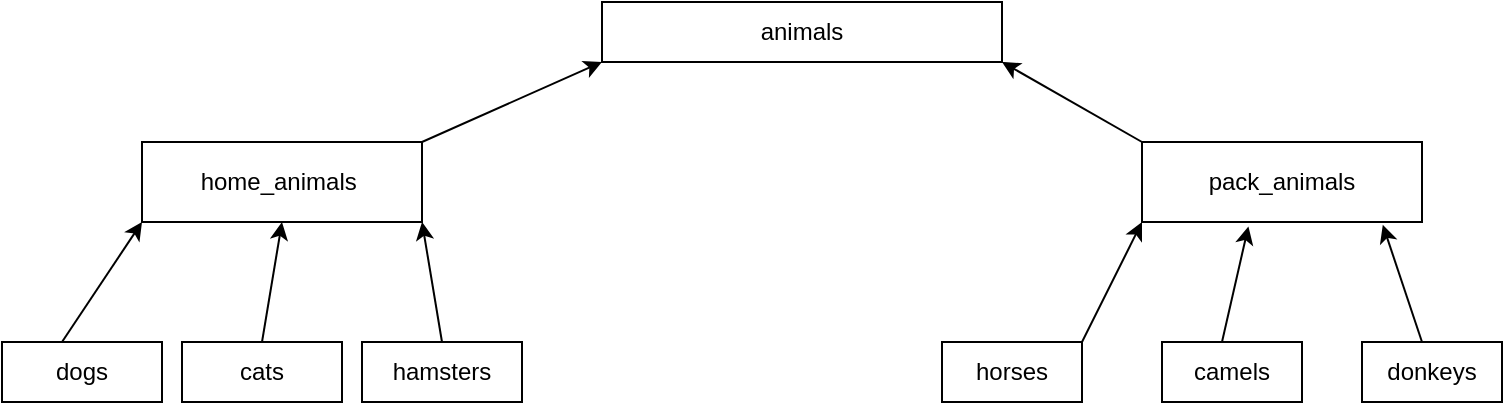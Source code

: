 <mxfile version="21.7.0" type="device">
  <diagram name="Страница — 1" id="5eKUgAzHjUN0mBqDne7H">
    <mxGraphModel dx="1050" dy="1699" grid="1" gridSize="10" guides="1" tooltips="1" connect="1" arrows="1" fold="1" page="1" pageScale="1" pageWidth="827" pageHeight="1169" math="0" shadow="0">
      <root>
        <mxCell id="0" />
        <mxCell id="1" parent="0" />
        <mxCell id="vmJlWcJWUY4UKlD74RJQ-1" value="animals" style="rounded=0;whiteSpace=wrap;html=1;" vertex="1" parent="1">
          <mxGeometry x="310" y="-1140" width="200" height="30" as="geometry" />
        </mxCell>
        <mxCell id="vmJlWcJWUY4UKlD74RJQ-2" value="home_animals&amp;nbsp;" style="rounded=0;whiteSpace=wrap;html=1;" vertex="1" parent="1">
          <mxGeometry x="80" y="-1070" width="140" height="40" as="geometry" />
        </mxCell>
        <mxCell id="vmJlWcJWUY4UKlD74RJQ-3" value="pack_animals" style="rounded=0;whiteSpace=wrap;html=1;" vertex="1" parent="1">
          <mxGeometry x="580" y="-1070" width="140" height="40" as="geometry" />
        </mxCell>
        <mxCell id="vmJlWcJWUY4UKlD74RJQ-4" value="" style="endArrow=classic;html=1;rounded=0;entryX=0;entryY=1;entryDx=0;entryDy=0;" edge="1" parent="1" target="vmJlWcJWUY4UKlD74RJQ-1">
          <mxGeometry width="50" height="50" relative="1" as="geometry">
            <mxPoint x="220" y="-1070" as="sourcePoint" />
            <mxPoint x="270" y="-1120" as="targetPoint" />
            <Array as="points" />
          </mxGeometry>
        </mxCell>
        <mxCell id="vmJlWcJWUY4UKlD74RJQ-5" value="" style="endArrow=classic;html=1;rounded=0;entryX=1;entryY=1;entryDx=0;entryDy=0;" edge="1" parent="1" target="vmJlWcJWUY4UKlD74RJQ-1">
          <mxGeometry width="50" height="50" relative="1" as="geometry">
            <mxPoint x="580" y="-1070" as="sourcePoint" />
            <mxPoint x="630" y="-1120" as="targetPoint" />
          </mxGeometry>
        </mxCell>
        <mxCell id="vmJlWcJWUY4UKlD74RJQ-6" value="dogs" style="rounded=0;whiteSpace=wrap;html=1;" vertex="1" parent="1">
          <mxGeometry x="10" y="-970" width="80" height="30" as="geometry" />
        </mxCell>
        <mxCell id="vmJlWcJWUY4UKlD74RJQ-7" value="cats" style="rounded=0;whiteSpace=wrap;html=1;" vertex="1" parent="1">
          <mxGeometry x="100" y="-970" width="80" height="30" as="geometry" />
        </mxCell>
        <mxCell id="vmJlWcJWUY4UKlD74RJQ-8" value="hamsters" style="rounded=0;whiteSpace=wrap;html=1;" vertex="1" parent="1">
          <mxGeometry x="190" y="-970" width="80" height="30" as="geometry" />
        </mxCell>
        <mxCell id="vmJlWcJWUY4UKlD74RJQ-9" value="" style="endArrow=classic;html=1;rounded=0;entryX=1;entryY=1;entryDx=0;entryDy=0;" edge="1" parent="1" target="vmJlWcJWUY4UKlD74RJQ-2">
          <mxGeometry width="50" height="50" relative="1" as="geometry">
            <mxPoint x="230" y="-970" as="sourcePoint" />
            <mxPoint x="280" y="-1020" as="targetPoint" />
          </mxGeometry>
        </mxCell>
        <mxCell id="vmJlWcJWUY4UKlD74RJQ-10" value="" style="endArrow=classic;html=1;rounded=0;entryX=0;entryY=1;entryDx=0;entryDy=0;" edge="1" parent="1" target="vmJlWcJWUY4UKlD74RJQ-2">
          <mxGeometry width="50" height="50" relative="1" as="geometry">
            <mxPoint x="40" y="-970" as="sourcePoint" />
            <mxPoint x="90" y="-1020" as="targetPoint" />
          </mxGeometry>
        </mxCell>
        <mxCell id="vmJlWcJWUY4UKlD74RJQ-11" value="" style="endArrow=classic;html=1;rounded=0;entryX=0.5;entryY=1;entryDx=0;entryDy=0;" edge="1" parent="1" target="vmJlWcJWUY4UKlD74RJQ-2">
          <mxGeometry width="50" height="50" relative="1" as="geometry">
            <mxPoint x="140" y="-970" as="sourcePoint" />
            <mxPoint x="190" y="-1020" as="targetPoint" />
          </mxGeometry>
        </mxCell>
        <mxCell id="vmJlWcJWUY4UKlD74RJQ-12" value="horses" style="rounded=0;whiteSpace=wrap;html=1;" vertex="1" parent="1">
          <mxGeometry x="480" y="-970" width="70" height="30" as="geometry" />
        </mxCell>
        <mxCell id="vmJlWcJWUY4UKlD74RJQ-13" value="camels" style="rounded=0;whiteSpace=wrap;html=1;" vertex="1" parent="1">
          <mxGeometry x="590" y="-970" width="70" height="30" as="geometry" />
        </mxCell>
        <mxCell id="vmJlWcJWUY4UKlD74RJQ-14" value="donkeys" style="rounded=0;whiteSpace=wrap;html=1;" vertex="1" parent="1">
          <mxGeometry x="690" y="-970" width="70" height="30" as="geometry" />
        </mxCell>
        <mxCell id="vmJlWcJWUY4UKlD74RJQ-15" value="" style="endArrow=classic;html=1;rounded=0;entryX=0.86;entryY=1.035;entryDx=0;entryDy=0;entryPerimeter=0;" edge="1" parent="1" target="vmJlWcJWUY4UKlD74RJQ-3">
          <mxGeometry width="50" height="50" relative="1" as="geometry">
            <mxPoint x="720" y="-970" as="sourcePoint" />
            <mxPoint x="770" y="-1020" as="targetPoint" />
          </mxGeometry>
        </mxCell>
        <mxCell id="vmJlWcJWUY4UKlD74RJQ-16" value="" style="endArrow=classic;html=1;rounded=0;entryX=0.38;entryY=1.055;entryDx=0;entryDy=0;entryPerimeter=0;" edge="1" parent="1" target="vmJlWcJWUY4UKlD74RJQ-3">
          <mxGeometry width="50" height="50" relative="1" as="geometry">
            <mxPoint x="620" y="-970" as="sourcePoint" />
            <mxPoint x="670" y="-1020" as="targetPoint" />
          </mxGeometry>
        </mxCell>
        <mxCell id="vmJlWcJWUY4UKlD74RJQ-17" value="" style="endArrow=classic;html=1;rounded=0;entryX=0;entryY=1;entryDx=0;entryDy=0;" edge="1" parent="1" target="vmJlWcJWUY4UKlD74RJQ-3">
          <mxGeometry width="50" height="50" relative="1" as="geometry">
            <mxPoint x="550" y="-970" as="sourcePoint" />
            <mxPoint x="600" y="-1020" as="targetPoint" />
          </mxGeometry>
        </mxCell>
      </root>
    </mxGraphModel>
  </diagram>
</mxfile>
